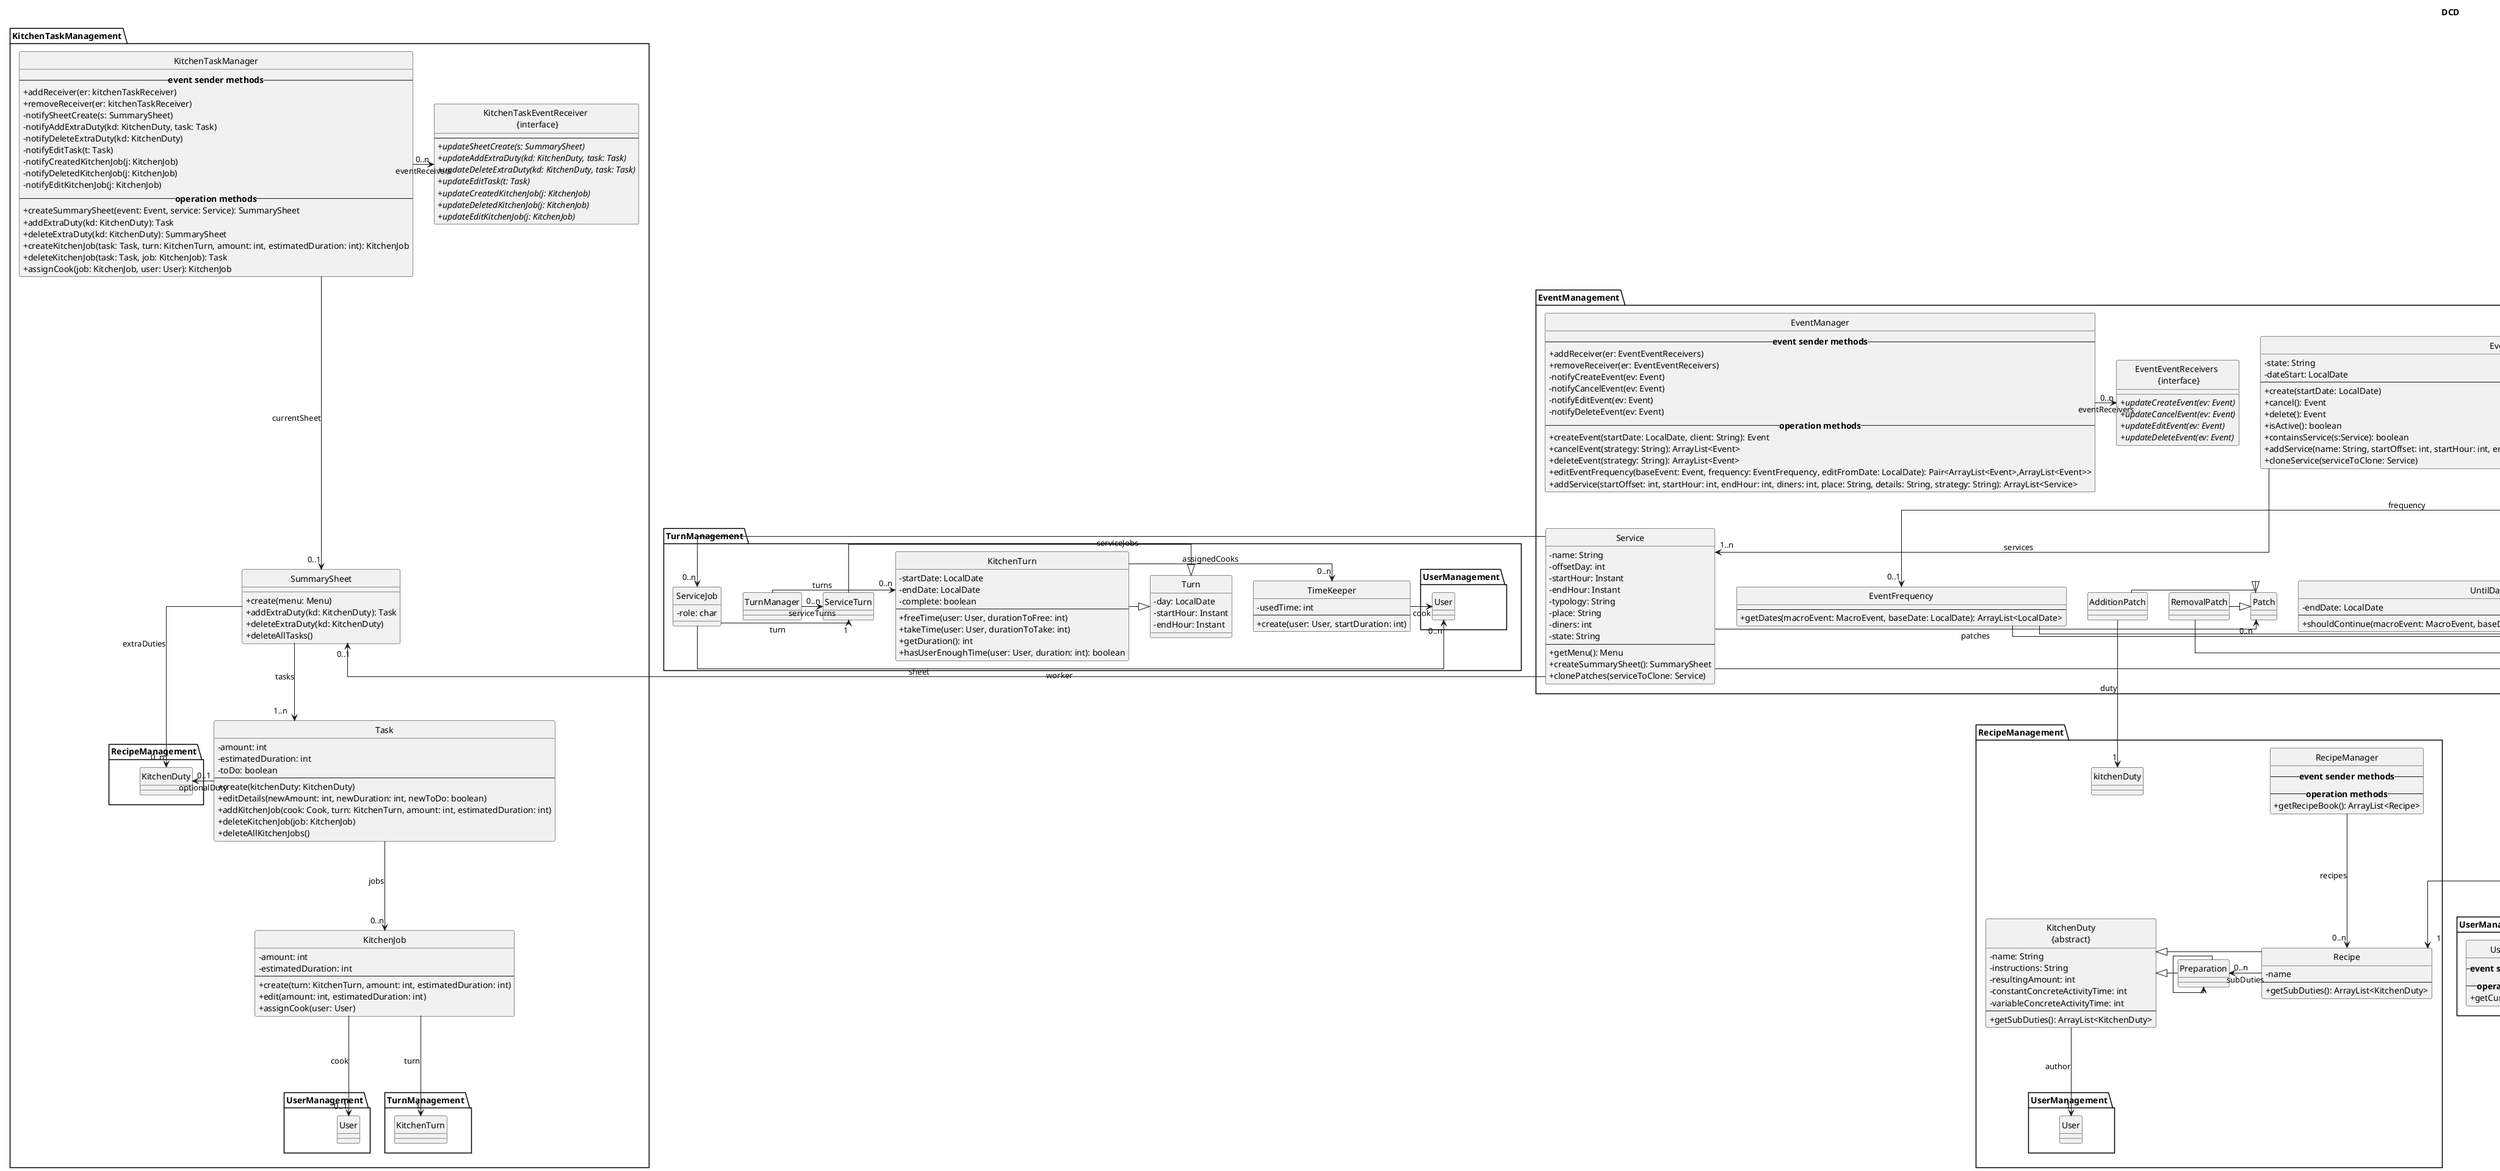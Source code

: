 @startuml Gestire Compiti Cucina
skinparam Style strictuml
skinparam classAttributeIconSize 0
skinparam linetype polyline
skinparam linetype ortho

title DCD

namespace KitchenTaskManagement {
    ' GRASP Controller dei Compiti
    class KitchenTaskManager{
        --<b>event sender methods</b>--
        +addReceiver(er: kitchenTaskReceiver)
        +removeReceiver(er: kitchenTaskReceiver)
        -notifySheetCreate(s: SummarySheet)
        -notifyAddExtraDuty(kd: KitchenDuty, task: Task)
        -notifyDeleteExtraDuty(kd: KitchenDuty)
        -notifyEditTask(t: Task)
        -notifyCreatedKitchenJob(j: KitchenJob)
        -notifyDeletedKitchenJob(j: KitchenJob)
        -notifyEditKitchenJob(j: KitchenJob)
        --<b>operation methods</b>--
        + createSummarySheet(event: Event, service: Service): SummarySheet
        + addExtraDuty(kd: KitchenDuty): Task
        + deleteExtraDuty(kd: KitchenDuty): SummarySheet
        + createKitchenJob(task: Task, turn: KitchenTurn, amount: int, estimatedDuration: int): KitchenJob
        + deleteKitchenJob(task: Task, job: KitchenJob): Task
        + assignCook(job: KitchenJob, user: User): KitchenJob
    }

    class "KitchenTaskEventReceiver \n {interface}" as KitchenTaskReceiver{
        --
        +<i>updateSheetCreate(s: SummarySheet)</i>
        +<i>updateAddExtraDuty(kd: KitchenDuty, task: Task)</i>
        +<i>updateDeleteExtraDuty(kd: KitchenDuty, task: Task)</i>
        +<i>updateEditTask(t: Task)</i>
        +<i>updateCreatedKitchenJob(j: KitchenJob)</i>
        +<i>updateDeletedKitchenJob(j: KitchenJob)</i>
        +<i>updateEditKitchenJob(j: KitchenJob)</i>
    }

    ' Compito
    class Task{
        - amount: int
        - estimatedDuration: int
        - toDo: boolean
        --
        + create(kitchenDuty: KitchenDuty)
        + editDetails(newAmount: int, newDuration: int, newToDo: boolean)
        + addKitchenJob(cook: Cook, turn: KitchenTurn, amount: int, estimatedDuration: int)
        + deleteKitchenJob(job: KitchenJob)
        + deleteAllKitchenJobs()
    }

    ' Foglio Riepilogativo
    class SummarySheet {
        + create(menu: Menu)
        + addExtraDuty(kd: KitchenDuty): Task
        + deleteExtraDuty(kd: KitchenDuty)
        + deleteAllTasks()
    }

    ' Incarico
    class KitchenJob {
        - amount: int
        - estimatedDuration: int
        --
        + create(turn: KitchenTurn, amount: int, estimatedDuration: int)
        + edit(amount: int, estimatedDuration: int)
        + assignCook(user: User)
    }

    KitchenTaskManager ---> "0..1" SummarySheet: currentSheet
    KitchenTaskManager -> "0..n" KitchenTaskReceiver: eventReceivers
    SummarySheet --> "1..n" Task: tasks
    Task --> "0..n" KitchenJob: jobs
'    todo 4
    SummarySheet --> "0..n" RecipeManagement.KitchenDuty: extraDuties
    Task -left-> "0..1" RecipeManagement.KitchenDuty: optionalDuty
    KitchenJob --> "0..1"  UserManagement.User: cook
    KitchenJob --> "1" TurnManagement.KitchenTurn: turn
}

namespace TurnManagement {
    ' Turno di Cucina
    class KitchenTurn {
        - startDate: LocalDate
        - endDate: LocalDate
        - complete: boolean
        --
        + freeTime(user: User, durationToFree: int)
        + takeTime(user: User, durationToTake: int)
        + getDuration(): int
        + hasUserEnoughTime(user: User, duration: int): boolean
    }

    ' Classe utilitaria suggerita dalle Prof; questa diventerà parte di una HashMap
    class TimeKeeper {
        - usedTime: int
        --
        + create(user: User, startDuration: int)
    }

    class ServiceTurn

    class Turn{
        - day: LocalDate
        - startHour: Instant
        - endHour: Instant
    }

    class TurnManager

    class ServiceJob{
        -role: char
    }

    KitchenTurn -> "0..n" TimeKeeper: assignedCooks
    TurnManager -> "0..n" KitchenTurn: turns
    TurnManager -> "0..n" ServiceTurn: serviceTurns
    ServiceTurn -|> Turn
    KitchenTurn -|> Turn
    ServiceJob -> "1" ServiceTurn: turn
'    todo
    TimeKeeper -> UserManagement.User: cook
    ServiceJob -> "0..n" UserManagement.User: worker
}

namespace RecipeManagement {
    ' Mansione di Cucina
    class "KitchenDuty\n{abstract}" as KitchenDuty {
        - name: String
        - instructions: String
        - resultingAmount: int
        - constantConcreteActivityTime: int
        - variableConcreteActivityTime: int
        --
        + getSubDuties(): ArrayList<KitchenDuty>
    }

    ' Ricetta
    class Recipe {
        - name
        --
        + getSubDuties(): ArrayList<KitchenDuty>
    }

    ' Preparazione
    class Preparation{

    }

    class RecipeManager{
        --<b>event sender methods</b>--
        --<b>operation methods</b>--
        + getRecipeBook(): ArrayList<Recipe>
    }

    Recipe -left|> KitchenDuty
    Recipe -up> "0..n" Preparation: subDuties
    Preparation -left|> KitchenDuty
    Preparation -> Preparation
    RecipeManager-->"0..n" Recipe: recipes
'    todo
    KitchenDuty --> "1" UserManagement.User: author
}

namespace EventManagement {
    ' Servizio
    class Service {
        - name: String
        - offsetDay: int
        - startHour: Instant
        - endHour: Instant
        - typology: String
        - place: String
        - diners: int
        - state: String
        --
        + getMenu(): Menu
        + createSummarySheet(): SummarySheet
        + clonePatches(serviceToClone: Service)
    }

    class MacroEvent {
        - name: String
        - notes: String
        - customer: String
        --
        +create(client: String, organizer: User)
        +addEvent(startDate: LocalDate): Event
        +cancel(event: Event, strategy: String): ArrayList<Event>
        +delete(event: Event, strategy: String): ArrayList<Event>
        +changeFrequency(baseEvent: Event, frequency: EventFrequency, editFrom: LocalDate): Pair<ArrayList<Event>,ArrayList<Event>>
    }

    class "EventEventReceivers \n {interface}" as EventEventReceivers{
        +<i>updateCreateEvent(ev: Event)</i>
        +<i>updateCancelEvent(ev: Event)</i>
        +<i>updateEditEvent(ev: Event)</i>
        +<i>updateDeleteEvent(ev: Event)</i>
    }

    class EventManager{
        --<b>event sender methods</b>--
        + addReceiver(er: EventEventReceivers)
        + removeReceiver(er: EventEventReceivers)
        - notifyCreateEvent(ev: Event)
        - notifyCancelEvent(ev: Event)
        - notifyEditEvent(ev: Event)
        - notifyDeleteEvent(ev: Event)
        --<b>operation methods</b>--
        + createEvent(startDate: LocalDate, client: String): Event
        + cancelEvent(strategy: String): ArrayList<Event>
        + deleteEvent(strategy: String): ArrayList<Event>
        + editEventFrequency(baseEvent: Event, frequency: EventFrequency, editFromDate: LocalDate): Pair<ArrayList<Event>,ArrayList<Event>>
        + addService(startOffset: int, startHour: int, endHour: int, diners: int, place: String, details: String, strategy: String): ArrayList<Service>
    }

    class EventFrequency {
        --
        + getDates(macroEvent: MacroEvent, baseDate: LocalDate): ArrayList<LocalDate>
    }

    class "FrequencyGenerator\n{abstract}" as FrequencyGenerator {
        - baseFrequency: int
        --
        + <i>nextDate(from: LocalDate): LocalDate</i>
    }

    class DailyFrequencyGenerator {
        + nextDate(from: LocalDate): LocalDate
    }

    class WeeklyFrequencyGenerator {
        - weekdays: List<String>
        --
        + nextDate(from: LocalDate): LocalDate
    }

    class MonthlyFrequencyGenerator {
        + nextDate(from: LocalDate): LocalDate
    }

    class YearlyFrequencyGenerator {
        + nextDate(from: LocalDate): LocalDate
    }

    DailyFrequencyGenerator -|> FrequencyGenerator
    WeeklyFrequencyGenerator -|> FrequencyGenerator
    MonthlyFrequencyGenerator -|> FrequencyGenerator
    YearlyFrequencyGenerator -|> FrequencyGenerator

    EventFrequency -> "1" FrequencyGenerator: generator

    class "FrequencyStopCondition\n{abstract}" as FrequencyStopCondition {
        + <i>shouldContinue(macroEvent: MacroEvent, baseDate: LocalDate, newDates: ArrayList<LocalDate>): boolean</i>
    }

    class SpecificAmountStopCondition {
        - wantedOccurrencesCount: int
        --
        + shouldContinue(macroEvent: MacroEvent, baseDate: LocalDate, newDates: ArrayList<LocalDate>): boolean
    }

    class UntilDateStopCondition {
        - endDate: LocalDate
        --
        + shouldContinue(macroEvent: MacroEvent, baseDate: LocalDate, newDates: ArrayList<LocalDate>): boolean
    }

    SpecificAmountStopCondition -|> FrequencyStopCondition
    UntilDateStopCondition -|> FrequencyStopCondition

    EventFrequency -> "1" FrequencyStopCondition: stopCondition

    class Patch

    class AdditionPatch

    class RemovalPatch

    ' Evento
    class Event {
        - state: String
        - dateStart: LocalDate
        --
        + create(startDate: LocalDate)
        + cancel(): Event
        + delete(): Event
        + isActive(): boolean
        + containsService(s:Service): boolean
        + addService(name: String, startOffset: int, startHour: int, endHour: int, diners: int, place: String, details: String): Service
        + cloneService(serviceToClone: Service)
    }

    Event --> "1..n" Service: "services"
    RemovalPatch -|> Patch
    AdditionPatch -|> Patch
    Service ->  "0..n" Patch: patches
    MacroEvent --> "0..1" EventFrequency: frequency
    MacroEvent -> "1..n" Event: events
    Event -> "1" MacroEvent: macroEvent
    EventManager -> "0..n" EventEventReceivers: eventReceivers
'    todo
    Event -left> "0..1" UserManagement.User: "assignedChef"
    Service -up> "0..1" MenuManagement.Menu: menu
    AdditionPatch --> "1" RecipeManagement.kitchenDuty: duty
    RemovalPatch -> "1" MenuManagement.MenuItem : menuItem
    Service -> "0..n" TurnManagement.ServiceJob: serviceJobs
    MacroEvent -> "1" UserManagement.User: organizer
    Service -> "0..1" KitchenTaskManagement.SummarySheet: sheet
}

namespace UserManagement {
    ' Utente
    class User {
        + isChef(): boolean
        + isCook(): boolean
        + isOrganizer(): boolean
    }

    class UserManager {
        --<b>event sender methods</b>--
        --<b>operation methods</b>--
        + getCurrentUser(): User
    }

    UserManager -> "0..1" User: currentUser
}

namespace MenuManagement {
    class Menu{
        - title: String
        - published: boolean
        - inUse: boolean
        - features: String[]
        - featureValues: boolean[]
        --
        + create(owner: User, title: String, features: String[])
        + addSection(name: String)
        + addItem(r: Recipe, sec?: Section, desc?: String)
        + isOwner(user: User): boolean
        + isinUse(): boolean
        + hasSection(sec: Section): boolean
        + sectionsSize(): int
        + moveSection(sec: Section, pos: int)
    }

    ' Sezione
    class Section{
        - name: String
        --
        + create(name: String)
        + create(sec: Section)
        + addItem(mi: MenuItem)
    }

    ' Voce (del menù)
    class MenuItem{
        - description: String
        --
        + create(rec: Recipe, desc?: String)
        + create(mi: MenuItem)
    }

    class "MenuEventReceiver \n {interface}" as MenuEventReceiver{
        --
        +//updateSectionAdded(m: Menu, sec: Section)//
        +//updateMenuItemAdded(m: Menu, mi:MenuItem)//
        +//updateMenuCreated(m: Menu)//
        +//updateMenuDeleted(m: Menu)//
        +//updateSectionsRearranged(m: Menu)//
    }

    class MenuManager{
        - menuFeatures: String[]
        --<b>event sender methods</b>--
        + addReceiver(er: MenuEventReceiver)
        + removeReceiver(er: MenuEventReceiver)
        - notifySectionAdded(sec: Section)
        - notifyMenuItemAdded(mi: MenuItem)
        - notifyMenuCreated(m: Menu)
        - notifyMenuDeleted(m: Menu)
        - notifySectionsRearranged(m: Menu)
        --<b>operation methods</b>--
        + defineSection(name: String)
        + insertItem(r: Recipe, sec?: Section, desc?: String)
        + createMenu(title: String): Menu
        + getRecipeBook():ArrayList<Recipe>
    }

    MenuManager ->"0..n" MenuEventReceiver: eventReceivers
    MenuManager--left> "0..1" Menu: currentMenu
    Section -left> "0..n" MenuItem: sectionItems
    Menu -> "0..n" Section: sections
    Menu -> "0..n" MenuItem: freeItems
    Menu -> "1" UserManagement.User: owner
    MenuItem -> "1" RecipeManagement.Recipe: itemRecipe
}

namespace GeneralModule {
    UseCaseLogicException --|> Exception
    EventException --|> Exception
}
@enduml